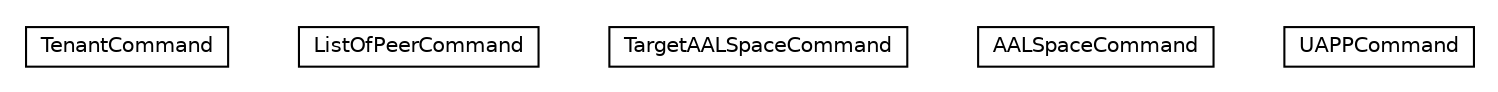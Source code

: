 #!/usr/local/bin/dot
#
# Class diagram 
# Generated by UMLGraph version R5_6-24-gf6e263 (http://www.umlgraph.org/)
#

digraph G {
	edge [fontname="Helvetica",fontsize=10,labelfontname="Helvetica",labelfontsize=10];
	node [fontname="Helvetica",fontsize=10,shape=plaintext];
	nodesep=0.25;
	ranksep=0.5;
	// org.universAAL.middleware.shell.universAAL.osgi.TenantCommand
	c71466 [label=<<table title="org.universAAL.middleware.shell.universAAL.osgi.TenantCommand" border="0" cellborder="1" cellspacing="0" cellpadding="2" port="p" href="./TenantCommand.html">
		<tr><td><table border="0" cellspacing="0" cellpadding="1">
<tr><td align="center" balign="center"> TenantCommand </td></tr>
		</table></td></tr>
		</table>>, URL="./TenantCommand.html", fontname="Helvetica", fontcolor="black", fontsize=10.0];
	// org.universAAL.middleware.shell.universAAL.osgi.ListOfPeerCommand
	c71467 [label=<<table title="org.universAAL.middleware.shell.universAAL.osgi.ListOfPeerCommand" border="0" cellborder="1" cellspacing="0" cellpadding="2" port="p" href="./ListOfPeerCommand.html">
		<tr><td><table border="0" cellspacing="0" cellpadding="1">
<tr><td align="center" balign="center"> ListOfPeerCommand </td></tr>
		</table></td></tr>
		</table>>, URL="./ListOfPeerCommand.html", fontname="Helvetica", fontcolor="black", fontsize=10.0];
	// org.universAAL.middleware.shell.universAAL.osgi.TargetAALSpaceCommand
	c71468 [label=<<table title="org.universAAL.middleware.shell.universAAL.osgi.TargetAALSpaceCommand" border="0" cellborder="1" cellspacing="0" cellpadding="2" port="p" href="./TargetAALSpaceCommand.html">
		<tr><td><table border="0" cellspacing="0" cellpadding="1">
<tr><td align="center" balign="center"> TargetAALSpaceCommand </td></tr>
		</table></td></tr>
		</table>>, URL="./TargetAALSpaceCommand.html", fontname="Helvetica", fontcolor="black", fontsize=10.0];
	// org.universAAL.middleware.shell.universAAL.osgi.AALSpaceCommand
	c71469 [label=<<table title="org.universAAL.middleware.shell.universAAL.osgi.AALSpaceCommand" border="0" cellborder="1" cellspacing="0" cellpadding="2" port="p" href="./AALSpaceCommand.html">
		<tr><td><table border="0" cellspacing="0" cellpadding="1">
<tr><td align="center" balign="center"> AALSpaceCommand </td></tr>
		</table></td></tr>
		</table>>, URL="./AALSpaceCommand.html", fontname="Helvetica", fontcolor="black", fontsize=10.0];
	// org.universAAL.middleware.shell.universAAL.osgi.UAPPCommand
	c71470 [label=<<table title="org.universAAL.middleware.shell.universAAL.osgi.UAPPCommand" border="0" cellborder="1" cellspacing="0" cellpadding="2" port="p" href="./UAPPCommand.html">
		<tr><td><table border="0" cellspacing="0" cellpadding="1">
<tr><td align="center" balign="center"> UAPPCommand </td></tr>
		</table></td></tr>
		</table>>, URL="./UAPPCommand.html", fontname="Helvetica", fontcolor="black", fontsize=10.0];
}

